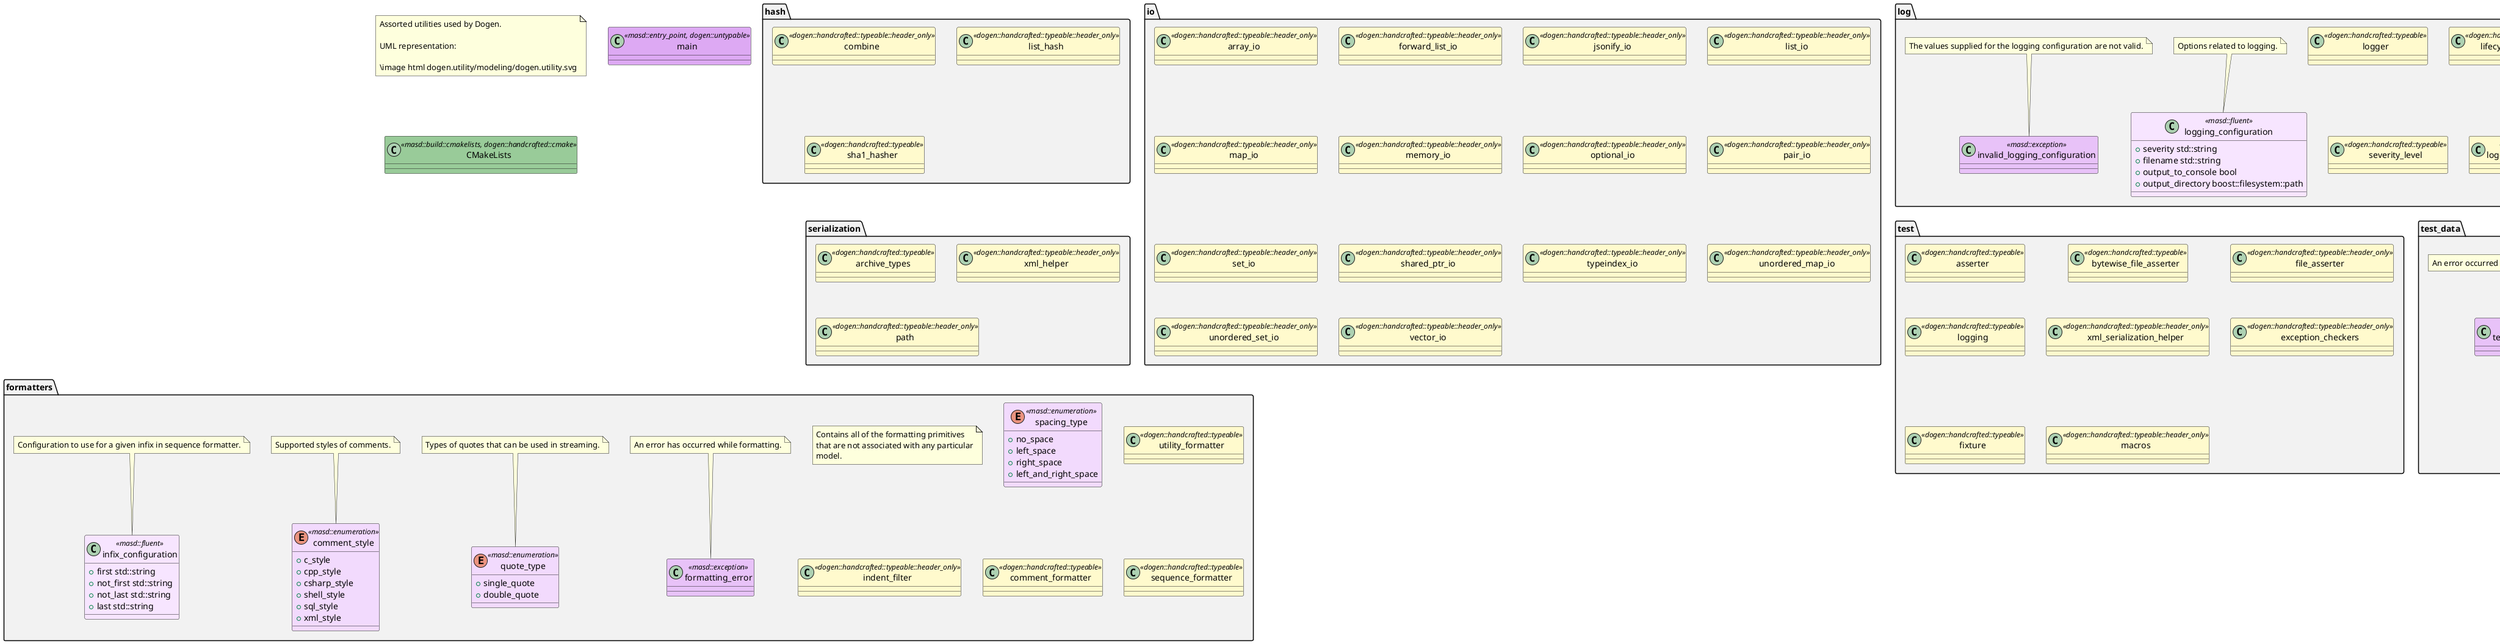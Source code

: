 @startuml
set namespaceSeparator ::
note as N1
Assorted utilities used by Dogen.

UML representation:

\image html dogen.utility/modeling/dogen.utility.svg
end note

namespace exception #F2F2F2 {
    class invalid_enum_value <<dogen::handcrafted::typeable::header_only>> #FFFACD {
    }

    class utility_exception <<dogen::handcrafted::typeable::header_only>> #FFFACD {
    }

}

namespace filesystem #F2F2F2 {
    class file <<dogen::handcrafted::typeable>> #FFFACD {
    }

    class file_not_found <<masd::exception>> #E8C2F8 {
    }

    note top of file_not_found
File was not found.
    end note

    class io_error <<masd::exception>> #E8C2F8 {
    }

    note top of io_error
An error occurred whilst performing an IO operation.
    end note

    class path <<dogen::handcrafted::typeable>> #FFFACD {
    }

}

namespace hash #F2F2F2 {
    class combine <<dogen::handcrafted::typeable::header_only>> #FFFACD {
    }

    class list_hash <<dogen::handcrafted::typeable::header_only>> #FFFACD {
    }

    class sha1_hasher <<dogen::handcrafted::typeable>> #FFFACD {
    }

}

namespace io #F2F2F2 {
    class array_io <<dogen::handcrafted::typeable::header_only>> #FFFACD {
    }

    class forward_list_io <<dogen::handcrafted::typeable::header_only>> #FFFACD {
    }

    class jsonify_io <<dogen::handcrafted::typeable::header_only>> #FFFACD {
    }

    class list_io <<dogen::handcrafted::typeable::header_only>> #FFFACD {
    }

    class map_io <<dogen::handcrafted::typeable::header_only>> #FFFACD {
    }

    class memory_io <<dogen::handcrafted::typeable::header_only>> #FFFACD {
    }

    class optional_io <<dogen::handcrafted::typeable::header_only>> #FFFACD {
    }

    class pair_io <<dogen::handcrafted::typeable::header_only>> #FFFACD {
    }

    class set_io <<dogen::handcrafted::typeable::header_only>> #FFFACD {
    }

    class shared_ptr_io <<dogen::handcrafted::typeable::header_only>> #FFFACD {
    }

    class typeindex_io <<dogen::handcrafted::typeable::header_only>> #FFFACD {
    }

    class unordered_map_io <<dogen::handcrafted::typeable::header_only>> #FFFACD {
    }

    class unordered_set_io <<dogen::handcrafted::typeable::header_only>> #FFFACD {
    }

    class vector_io <<dogen::handcrafted::typeable::header_only>> #FFFACD {
    }

}

namespace log #F2F2F2 {
    class logger <<dogen::handcrafted::typeable>> #FFFACD {
    }

    class lifecycle_manager <<dogen::handcrafted::typeable>> #FFFACD {
    }

    class scoped_lifecycle_manager <<dogen::handcrafted::typeable>> #FFFACD {
    }

    class severity_level <<dogen::handcrafted::typeable>> #FFFACD {
    }

    class logging_configuration <<masd::fluent>> #F7E5FF {
        +{field} severity std::string
        +{field} filename std::string
        +{field} output_to_console bool
        +{field} output_directory boost::filesystem::path
    }

    note top of logging_configuration
Options related to logging.
    end note

    class invalid_logging_configuration <<masd::exception>> #E8C2F8 {
    }

    note top of invalid_logging_configuration
The values supplied for the logging configuration are not valid.
    end note

    class logging_configuration_validator <<dogen::handcrafted::typeable>> #FFFACD {
    }

}

namespace serialization #F2F2F2 {
    class archive_types <<dogen::handcrafted::typeable>> #FFFACD {
    }

    class xml_helper <<dogen::handcrafted::typeable::header_only>> #FFFACD {
    }

    class path <<dogen::handcrafted::typeable::header_only>> #FFFACD {
    }

}

namespace string #F2F2F2 {
    class splitter <<dogen::handcrafted::typeable>> #FFFACD {
    }

    class differ <<dogen::handcrafted::typeable>> #FFFACD {
    }

}

namespace test #F2F2F2 {
    class asserter <<dogen::handcrafted::typeable>> #FFFACD {
    }

    class bytewise_file_asserter <<dogen::handcrafted::typeable>> #FFFACD {
    }

    class file_asserter <<dogen::handcrafted::typeable::header_only>> #FFFACD {
    }

    class logging <<dogen::handcrafted::typeable>> #FFFACD {
    }

    class xml_serialization_helper <<dogen::handcrafted::typeable::header_only>> #FFFACD {
    }

    class exception_checkers <<dogen::handcrafted::typeable::header_only>> #FFFACD {
    }

    class fixture <<dogen::handcrafted::typeable>> #FFFACD {
    }

    class macros <<dogen::handcrafted::typeable::header_only>> #FFFACD {
    }

}

namespace test_data #F2F2F2 {
    class filesystem_tests <<dogen::handcrafted::typeable>> #FFFACD {
    }

    class generate_container <<dogen::handcrafted::typeable::header_only>> #FFFACD {
    }

    class generator <<dogen::handcrafted::typeable::header_only>> #FFFACD {
    }

    class northwind <<dogen::handcrafted::typeable>> #FFFACD {
    }

    class resolver <<dogen::handcrafted::typeable>> #FFFACD {
    }

    class sequence <<dogen::handcrafted::typeable::header_only>> #FFFACD {
    }

    class tds_test_good <<dogen::handcrafted::typeable>> #FFFACD {
    }

    class test_data <<dogen::handcrafted::typeable::header_only>> #FFFACD {
    }

    class validating_resolver <<dogen::handcrafted::typeable>> #FFFACD {
    }

    class dogen_product <<dogen::handcrafted::typeable>> #FFFACD {
    }

    class cpp_ref_impl_product <<dogen::handcrafted::typeable>> #FFFACD {
    }

    class csharp_ref_impl_product <<dogen::handcrafted::typeable>> #FFFACD {
    }

    class test_data_exception <<masd::exception>> #E8C2F8 {
    }

    note top of test_data_exception
An error occurred whilst obtaining the test data.
    end note

}

namespace environment #F2F2F2 {
    class environment_exception <<masd::exception>> #E8C2F8 {
    }

    note top of environment_exception
There was an error reading an environment variable.
    end note

    class variable_reader <<dogen::handcrafted::typeable>> #FFFACD {
    }

}

namespace formatters #F2F2F2 {
    note as formatters_1
Contains all of the formatting primitives
that are not associated with any particular
model.
    end note

    class formatting_error <<masd::exception>> #E8C2F8 {
    }

    note top of formatting_error
An error has occurred while formatting.
    end note

    enum quote_type <<masd::enumeration>> #F2DAFD {
        +{field} single_quote
        +{field} double_quote
    }

    note top of quote_type
Types of quotes that can be used in streaming.
    end note

    enum spacing_type <<masd::enumeration>> #F2DAFD {
        +{field} no_space
        +{field} left_space
        +{field} right_space
        +{field} left_and_right_space
    }

    class utility_formatter <<dogen::handcrafted::typeable>> #FFFACD {
    }

    class indent_filter <<dogen::handcrafted::typeable::header_only>> #FFFACD {
    }

    enum comment_style <<masd::enumeration>> #F2DAFD {
        +{field} c_style
        +{field} cpp_style
        +{field} csharp_style
        +{field} shell_style
        +{field} sql_style
        +{field} xml_style
    }

    note top of comment_style
Supported styles of comments.
    end note

    class comment_formatter <<dogen::handcrafted::typeable>> #FFFACD {
    }

    class sequence_formatter <<dogen::handcrafted::typeable>> #FFFACD {
    }

    class infix_configuration <<masd::fluent>> #F7E5FF {
        +{field} first std::string
        +{field} not_first std::string
        +{field} not_last std::string
        +{field} last std::string
    }

    note top of infix_configuration
Configuration to use for a given infix in sequence formatter.
    end note

}

class main <<masd::entry_point, dogen::untypable>> #DDA9F3 {
}

class CMakeLists <<masd::build::cmakelists, dogen::handcrafted::cmake>> #99CB99 {
}

@enduml
